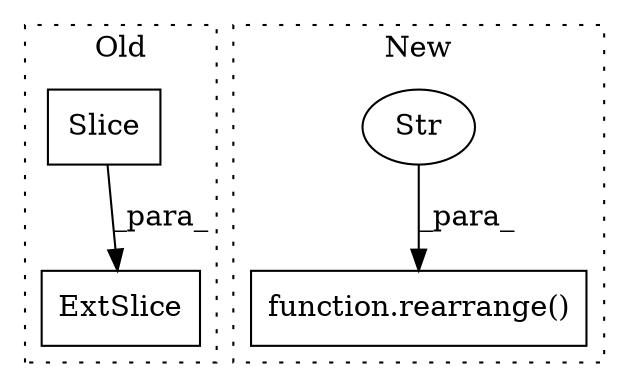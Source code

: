 digraph G {
subgraph cluster0 {
1 [label="Slice" a="80" s="2324" l="1" shape="box"];
4 [label="ExtSlice" a="85" s="2314" l="6" shape="box"];
label = "Old";
style="dotted";
}
subgraph cluster1 {
2 [label="function.rearrange()" a="75" s="4202,4239" l="10,1" shape="box"];
3 [label="Str" a="66" s="4218" l="21" shape="ellipse"];
label = "New";
style="dotted";
}
1 -> 4 [label="_para_"];
3 -> 2 [label="_para_"];
}